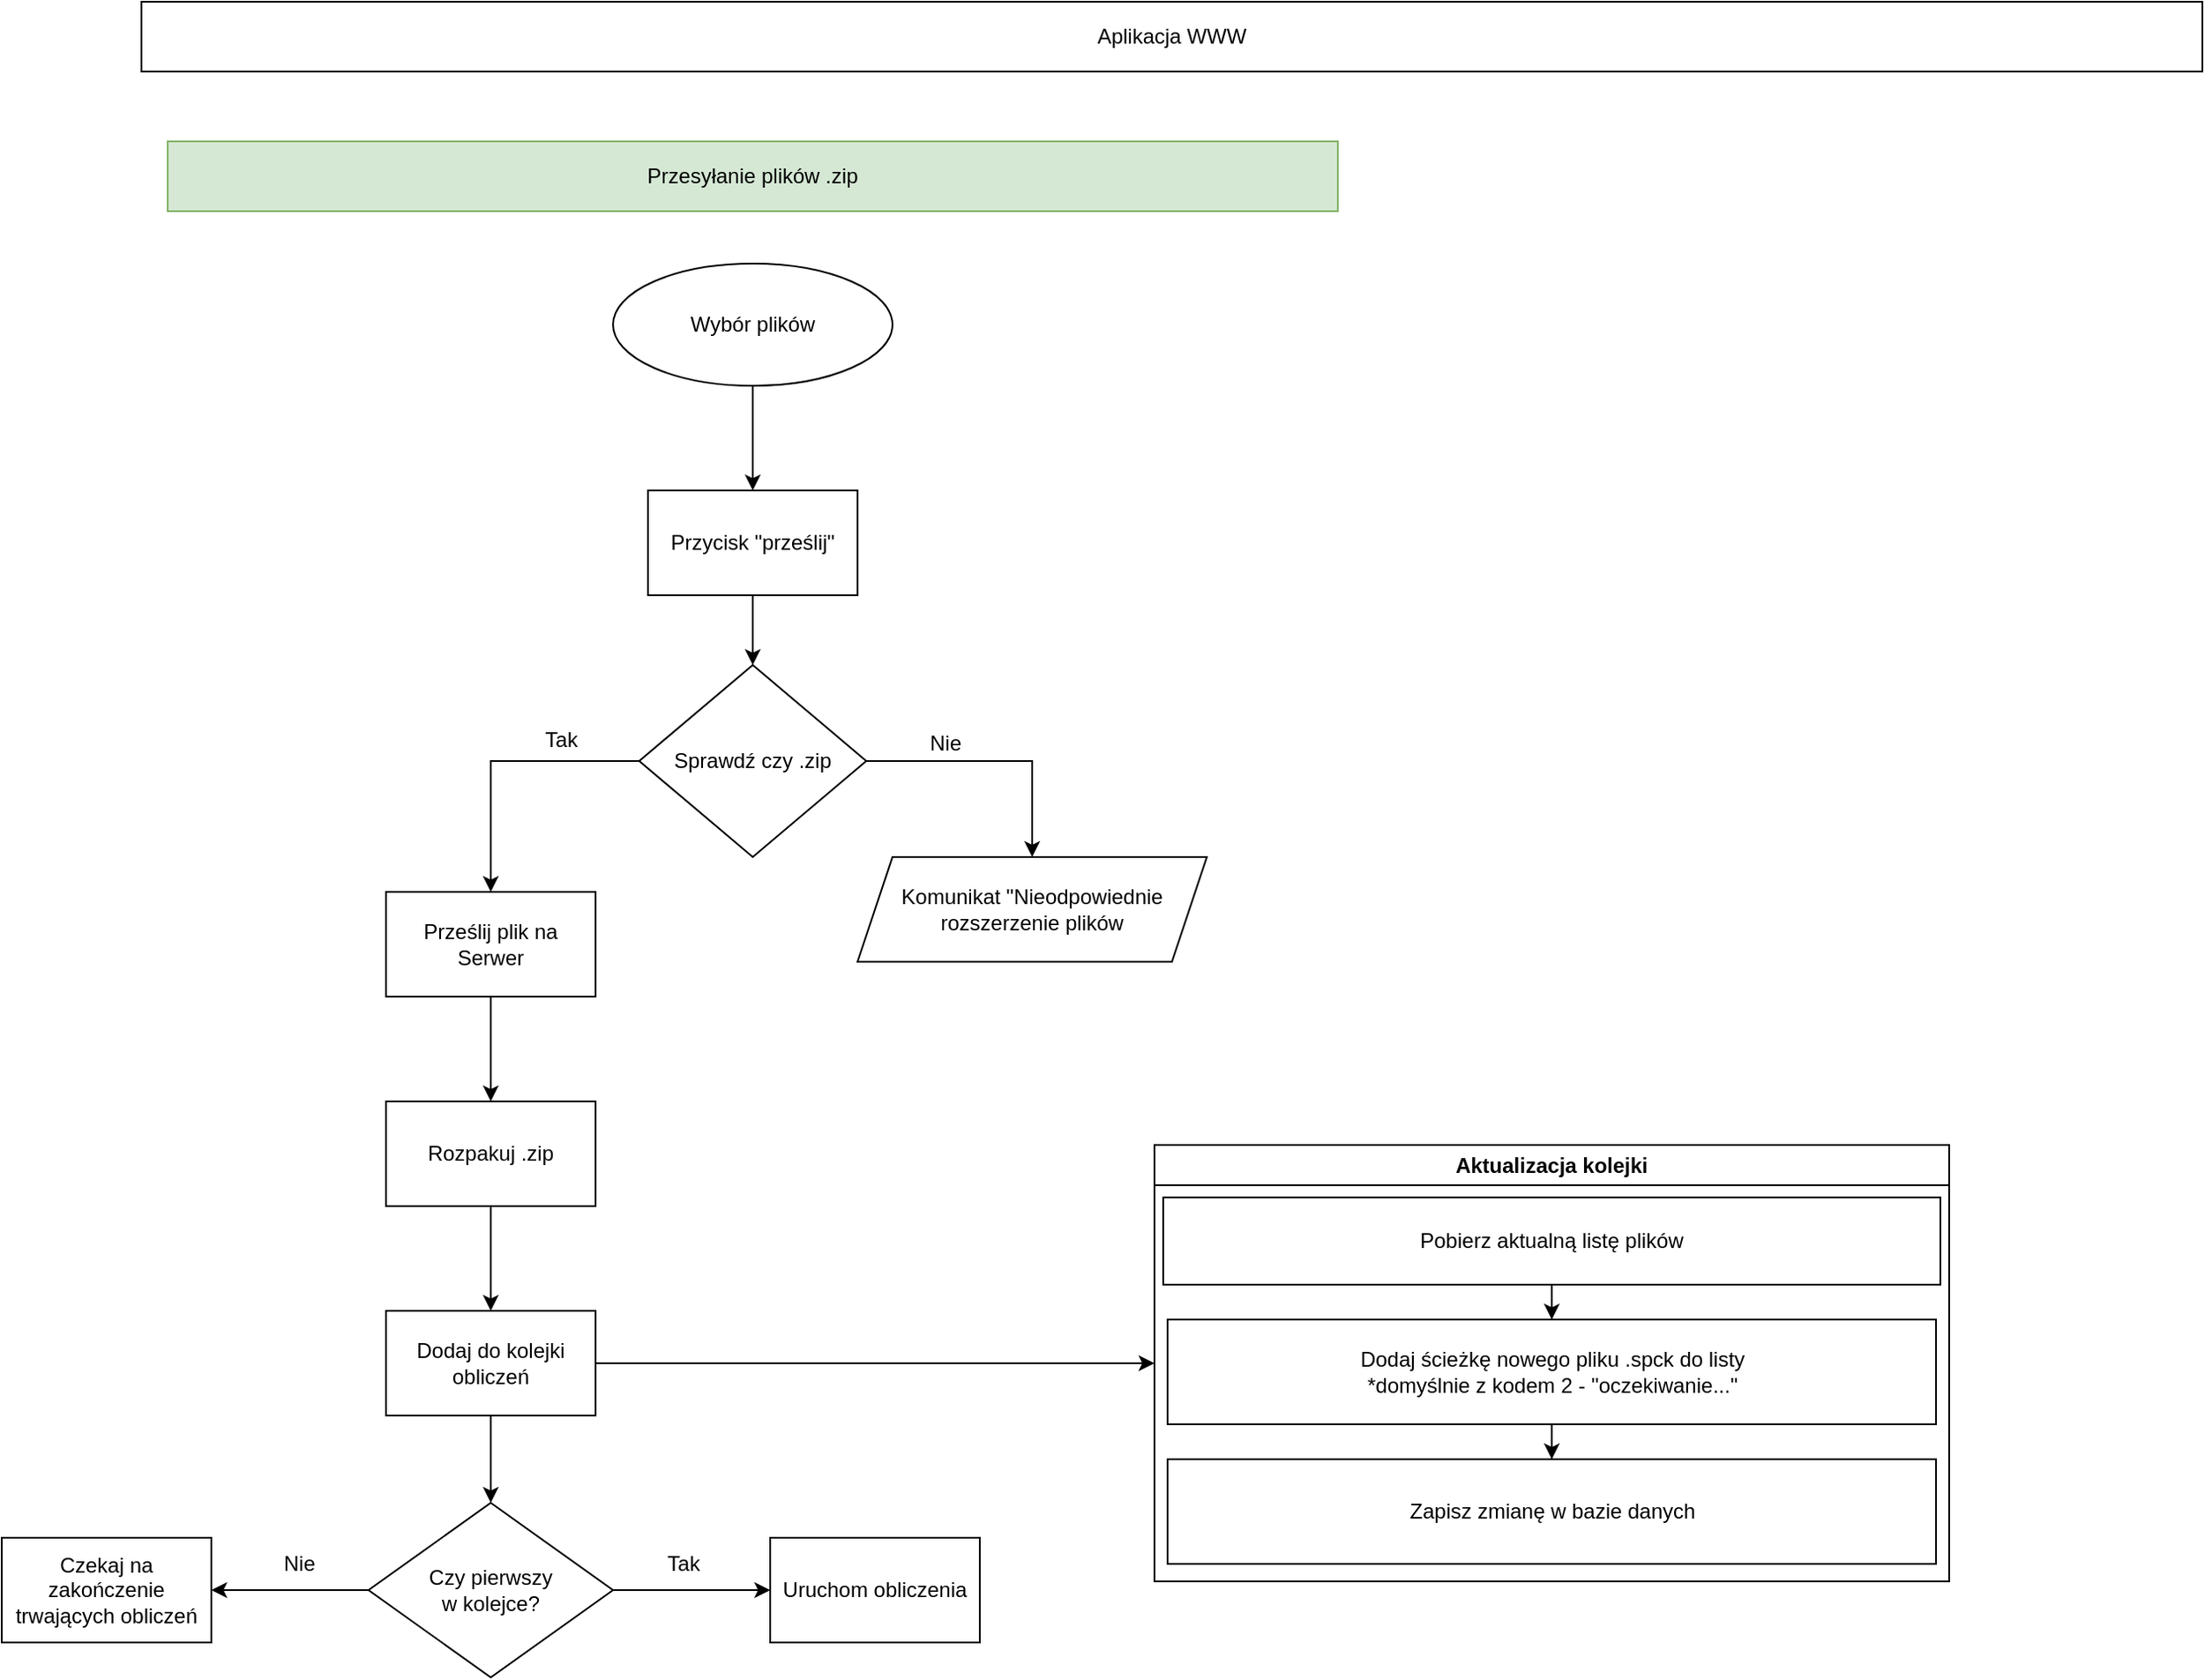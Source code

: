 <mxfile version="22.1.7" type="github">
  <diagram name="Page-1" id="9f46799a-70d6-7492-0946-bef42562c5a5">
    <mxGraphModel dx="6115" dy="746" grid="1" gridSize="10" guides="1" tooltips="1" connect="1" arrows="1" fold="1" page="1" pageScale="1" pageWidth="4681" pageHeight="3300" background="none" math="0" shadow="0">
      <root>
        <mxCell id="0" />
        <mxCell id="1" parent="0" />
        <mxCell id="37ZEj4wvowUTGETDdyRm-2" value="Aplikacja WWW" style="rounded=0;whiteSpace=wrap;html=1;" vertex="1" parent="1">
          <mxGeometry x="60" y="40" width="1180" height="40" as="geometry" />
        </mxCell>
        <mxCell id="37ZEj4wvowUTGETDdyRm-3" value="Przesyłanie plików .zip" style="rounded=0;whiteSpace=wrap;html=1;fillColor=#d5e8d4;strokeColor=#82b366;" vertex="1" parent="1">
          <mxGeometry x="75" y="120" width="670" height="40" as="geometry" />
        </mxCell>
        <mxCell id="37ZEj4wvowUTGETDdyRm-10" value="" style="edgeStyle=orthogonalEdgeStyle;rounded=0;orthogonalLoop=1;jettySize=auto;html=1;" edge="1" parent="1" source="37ZEj4wvowUTGETDdyRm-8" target="37ZEj4wvowUTGETDdyRm-9">
          <mxGeometry relative="1" as="geometry" />
        </mxCell>
        <mxCell id="37ZEj4wvowUTGETDdyRm-8" value="Wybór plików" style="ellipse;whiteSpace=wrap;html=1;" vertex="1" parent="1">
          <mxGeometry x="330" y="190" width="160" height="70" as="geometry" />
        </mxCell>
        <mxCell id="37ZEj4wvowUTGETDdyRm-12" value="" style="edgeStyle=orthogonalEdgeStyle;rounded=0;orthogonalLoop=1;jettySize=auto;html=1;" edge="1" parent="1" source="37ZEj4wvowUTGETDdyRm-9" target="37ZEj4wvowUTGETDdyRm-11">
          <mxGeometry relative="1" as="geometry" />
        </mxCell>
        <mxCell id="37ZEj4wvowUTGETDdyRm-9" value="Przycisk &quot;prześlij&quot;" style="rounded=0;whiteSpace=wrap;html=1;" vertex="1" parent="1">
          <mxGeometry x="350" y="320" width="120" height="60" as="geometry" />
        </mxCell>
        <mxCell id="37ZEj4wvowUTGETDdyRm-37" style="edgeStyle=orthogonalEdgeStyle;rounded=0;orthogonalLoop=1;jettySize=auto;html=1;exitX=1;exitY=0.5;exitDx=0;exitDy=0;entryX=0.5;entryY=0;entryDx=0;entryDy=0;" edge="1" parent="1" source="37ZEj4wvowUTGETDdyRm-11" target="37ZEj4wvowUTGETDdyRm-19">
          <mxGeometry relative="1" as="geometry" />
        </mxCell>
        <mxCell id="37ZEj4wvowUTGETDdyRm-11" value="Sprawdź czy .zip" style="rhombus;whiteSpace=wrap;html=1;" vertex="1" parent="1">
          <mxGeometry x="345" y="420" width="130" height="110" as="geometry" />
        </mxCell>
        <mxCell id="37ZEj4wvowUTGETDdyRm-13" value="" style="endArrow=classic;html=1;rounded=0;exitX=0;exitY=0.5;exitDx=0;exitDy=0;entryX=0.5;entryY=0;entryDx=0;entryDy=0;entryPerimeter=0;" edge="1" parent="1" source="37ZEj4wvowUTGETDdyRm-11" target="37ZEj4wvowUTGETDdyRm-21">
          <mxGeometry relative="1" as="geometry">
            <mxPoint x="500" y="370" as="sourcePoint" />
            <mxPoint x="260" y="550" as="targetPoint" />
            <Array as="points">
              <mxPoint x="260" y="475" />
            </Array>
          </mxGeometry>
        </mxCell>
        <mxCell id="37ZEj4wvowUTGETDdyRm-19" value="Komunikat &quot;Nieodpowiednie rozszerzenie plików" style="shape=parallelogram;perimeter=parallelogramPerimeter;whiteSpace=wrap;html=1;fixedSize=1;" vertex="1" parent="1">
          <mxGeometry x="470" y="530" width="200" height="60" as="geometry" />
        </mxCell>
        <mxCell id="37ZEj4wvowUTGETDdyRm-23" value="" style="edgeStyle=orthogonalEdgeStyle;rounded=0;orthogonalLoop=1;jettySize=auto;html=1;" edge="1" parent="1" source="37ZEj4wvowUTGETDdyRm-21" target="37ZEj4wvowUTGETDdyRm-22">
          <mxGeometry relative="1" as="geometry" />
        </mxCell>
        <mxCell id="37ZEj4wvowUTGETDdyRm-21" value="Prześlij plik na Serwer" style="rounded=0;whiteSpace=wrap;html=1;" vertex="1" parent="1">
          <mxGeometry x="200" y="550" width="120" height="60" as="geometry" />
        </mxCell>
        <mxCell id="37ZEj4wvowUTGETDdyRm-27" value="" style="edgeStyle=orthogonalEdgeStyle;rounded=0;orthogonalLoop=1;jettySize=auto;html=1;" edge="1" parent="1" source="37ZEj4wvowUTGETDdyRm-22" target="37ZEj4wvowUTGETDdyRm-26">
          <mxGeometry relative="1" as="geometry" />
        </mxCell>
        <mxCell id="37ZEj4wvowUTGETDdyRm-22" value="Rozpakuj .zip" style="rounded=0;whiteSpace=wrap;html=1;" vertex="1" parent="1">
          <mxGeometry x="200" y="670" width="120" height="60" as="geometry" />
        </mxCell>
        <mxCell id="37ZEj4wvowUTGETDdyRm-29" value="" style="edgeStyle=orthogonalEdgeStyle;rounded=0;orthogonalLoop=1;jettySize=auto;html=1;" edge="1" parent="1" source="37ZEj4wvowUTGETDdyRm-26" target="37ZEj4wvowUTGETDdyRm-28">
          <mxGeometry relative="1" as="geometry" />
        </mxCell>
        <mxCell id="37ZEj4wvowUTGETDdyRm-41" style="edgeStyle=orthogonalEdgeStyle;rounded=0;orthogonalLoop=1;jettySize=auto;html=1;exitX=1;exitY=0.5;exitDx=0;exitDy=0;entryX=0;entryY=0.5;entryDx=0;entryDy=0;" edge="1" parent="1" source="37ZEj4wvowUTGETDdyRm-26" target="37ZEj4wvowUTGETDdyRm-40">
          <mxGeometry relative="1" as="geometry" />
        </mxCell>
        <mxCell id="37ZEj4wvowUTGETDdyRm-26" value="Dodaj do kolejki obliczeń" style="rounded=0;whiteSpace=wrap;html=1;" vertex="1" parent="1">
          <mxGeometry x="200" y="790" width="120" height="60" as="geometry" />
        </mxCell>
        <mxCell id="37ZEj4wvowUTGETDdyRm-31" value="" style="edgeStyle=orthogonalEdgeStyle;rounded=0;orthogonalLoop=1;jettySize=auto;html=1;" edge="1" parent="1" source="37ZEj4wvowUTGETDdyRm-28" target="37ZEj4wvowUTGETDdyRm-30">
          <mxGeometry relative="1" as="geometry" />
        </mxCell>
        <mxCell id="37ZEj4wvowUTGETDdyRm-34" value="" style="edgeStyle=orthogonalEdgeStyle;rounded=0;orthogonalLoop=1;jettySize=auto;html=1;" edge="1" parent="1" source="37ZEj4wvowUTGETDdyRm-28" target="37ZEj4wvowUTGETDdyRm-33">
          <mxGeometry relative="1" as="geometry" />
        </mxCell>
        <mxCell id="37ZEj4wvowUTGETDdyRm-28" value="Czy pierwszy &lt;br&gt;w kolejce?" style="rhombus;whiteSpace=wrap;html=1;rounded=0;" vertex="1" parent="1">
          <mxGeometry x="190" y="900" width="140" height="100" as="geometry" />
        </mxCell>
        <mxCell id="37ZEj4wvowUTGETDdyRm-30" value="Uruchom obliczenia" style="whiteSpace=wrap;html=1;rounded=0;" vertex="1" parent="1">
          <mxGeometry x="420" y="920" width="120" height="60" as="geometry" />
        </mxCell>
        <mxCell id="37ZEj4wvowUTGETDdyRm-32" value="Tak" style="text;html=1;align=center;verticalAlign=middle;resizable=0;points=[];autosize=1;strokeColor=none;fillColor=none;" vertex="1" parent="1">
          <mxGeometry x="350" y="920" width="40" height="30" as="geometry" />
        </mxCell>
        <mxCell id="37ZEj4wvowUTGETDdyRm-33" value="Czekaj na zakończenie trwających obliczeń" style="whiteSpace=wrap;html=1;rounded=0;" vertex="1" parent="1">
          <mxGeometry x="-20" y="920" width="120" height="60" as="geometry" />
        </mxCell>
        <mxCell id="37ZEj4wvowUTGETDdyRm-35" value="Nie" style="text;html=1;align=center;verticalAlign=middle;resizable=0;points=[];autosize=1;strokeColor=none;fillColor=none;" vertex="1" parent="1">
          <mxGeometry x="130" y="920" width="40" height="30" as="geometry" />
        </mxCell>
        <mxCell id="37ZEj4wvowUTGETDdyRm-38" value="Nie" style="text;html=1;align=center;verticalAlign=middle;resizable=0;points=[];autosize=1;strokeColor=none;fillColor=none;" vertex="1" parent="1">
          <mxGeometry x="500" y="450" width="40" height="30" as="geometry" />
        </mxCell>
        <mxCell id="37ZEj4wvowUTGETDdyRm-39" value="Tak" style="text;html=1;align=center;verticalAlign=middle;resizable=0;points=[];autosize=1;strokeColor=none;fillColor=none;" vertex="1" parent="1">
          <mxGeometry x="280" y="448" width="40" height="30" as="geometry" />
        </mxCell>
        <mxCell id="37ZEj4wvowUTGETDdyRm-40" value="Aktualizacja kolejki" style="swimlane;whiteSpace=wrap;html=1;" vertex="1" parent="1">
          <mxGeometry x="640" y="695" width="455" height="250" as="geometry" />
        </mxCell>
        <mxCell id="37ZEj4wvowUTGETDdyRm-46" value="" style="edgeStyle=orthogonalEdgeStyle;rounded=0;orthogonalLoop=1;jettySize=auto;html=1;" edge="1" parent="37ZEj4wvowUTGETDdyRm-40" source="37ZEj4wvowUTGETDdyRm-43" target="37ZEj4wvowUTGETDdyRm-45">
          <mxGeometry relative="1" as="geometry" />
        </mxCell>
        <mxCell id="37ZEj4wvowUTGETDdyRm-43" value="Pobierz aktualną listę plików" style="whiteSpace=wrap;html=1;" vertex="1" parent="37ZEj4wvowUTGETDdyRm-40">
          <mxGeometry x="5" y="30" width="445" height="50" as="geometry" />
        </mxCell>
        <mxCell id="37ZEj4wvowUTGETDdyRm-44" style="edgeStyle=orthogonalEdgeStyle;rounded=0;orthogonalLoop=1;jettySize=auto;html=1;exitX=0.5;exitY=1;exitDx=0;exitDy=0;" edge="1" parent="37ZEj4wvowUTGETDdyRm-40" source="37ZEj4wvowUTGETDdyRm-43" target="37ZEj4wvowUTGETDdyRm-43">
          <mxGeometry relative="1" as="geometry" />
        </mxCell>
        <mxCell id="37ZEj4wvowUTGETDdyRm-48" value="" style="edgeStyle=orthogonalEdgeStyle;rounded=0;orthogonalLoop=1;jettySize=auto;html=1;" edge="1" parent="37ZEj4wvowUTGETDdyRm-40" source="37ZEj4wvowUTGETDdyRm-45" target="37ZEj4wvowUTGETDdyRm-47">
          <mxGeometry relative="1" as="geometry" />
        </mxCell>
        <mxCell id="37ZEj4wvowUTGETDdyRm-45" value="Dodaj ścieżkę nowego pliku .spck do listy&lt;br&gt;*domyślnie z kodem 2 - &quot;oczekiwanie...&quot;" style="whiteSpace=wrap;html=1;" vertex="1" parent="37ZEj4wvowUTGETDdyRm-40">
          <mxGeometry x="7.5" y="100" width="440" height="60" as="geometry" />
        </mxCell>
        <mxCell id="37ZEj4wvowUTGETDdyRm-47" value="Zapisz zmianę w bazie danych" style="whiteSpace=wrap;html=1;" vertex="1" parent="37ZEj4wvowUTGETDdyRm-40">
          <mxGeometry x="7.5" y="180" width="440" height="60" as="geometry" />
        </mxCell>
      </root>
    </mxGraphModel>
  </diagram>
</mxfile>
